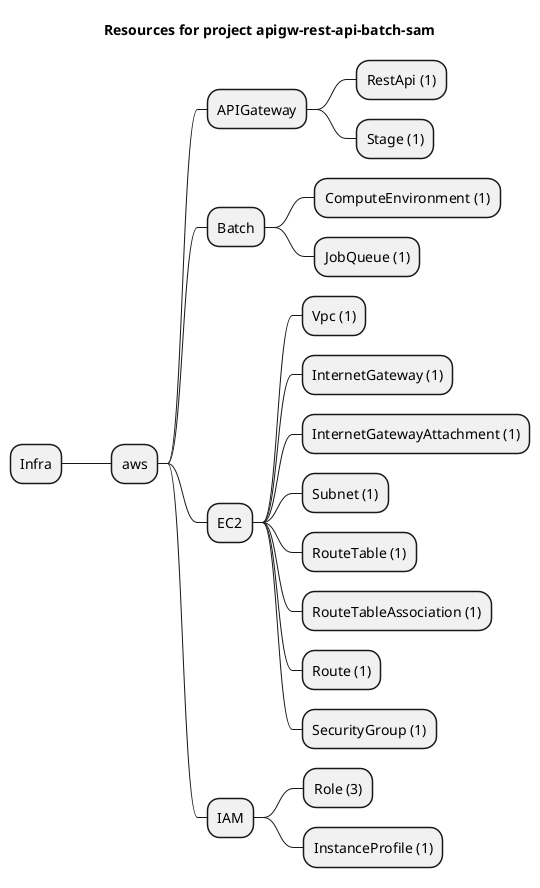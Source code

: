@startmindmap
title Resources for project apigw-rest-api-batch-sam
skinparam monochrome true
+ Infra
++ aws
+++ APIGateway
++++ RestApi (1)
++++ Stage (1)
+++ Batch
++++ ComputeEnvironment (1)
++++ JobQueue (1)
+++ EC2
++++ Vpc (1)
++++ InternetGateway (1)
++++ InternetGatewayAttachment (1)
++++ Subnet (1)
++++ RouteTable (1)
++++ RouteTableAssociation (1)
++++ Route (1)
++++ SecurityGroup (1)
+++ IAM
++++ Role (3)
++++ InstanceProfile (1)
@endmindmap
